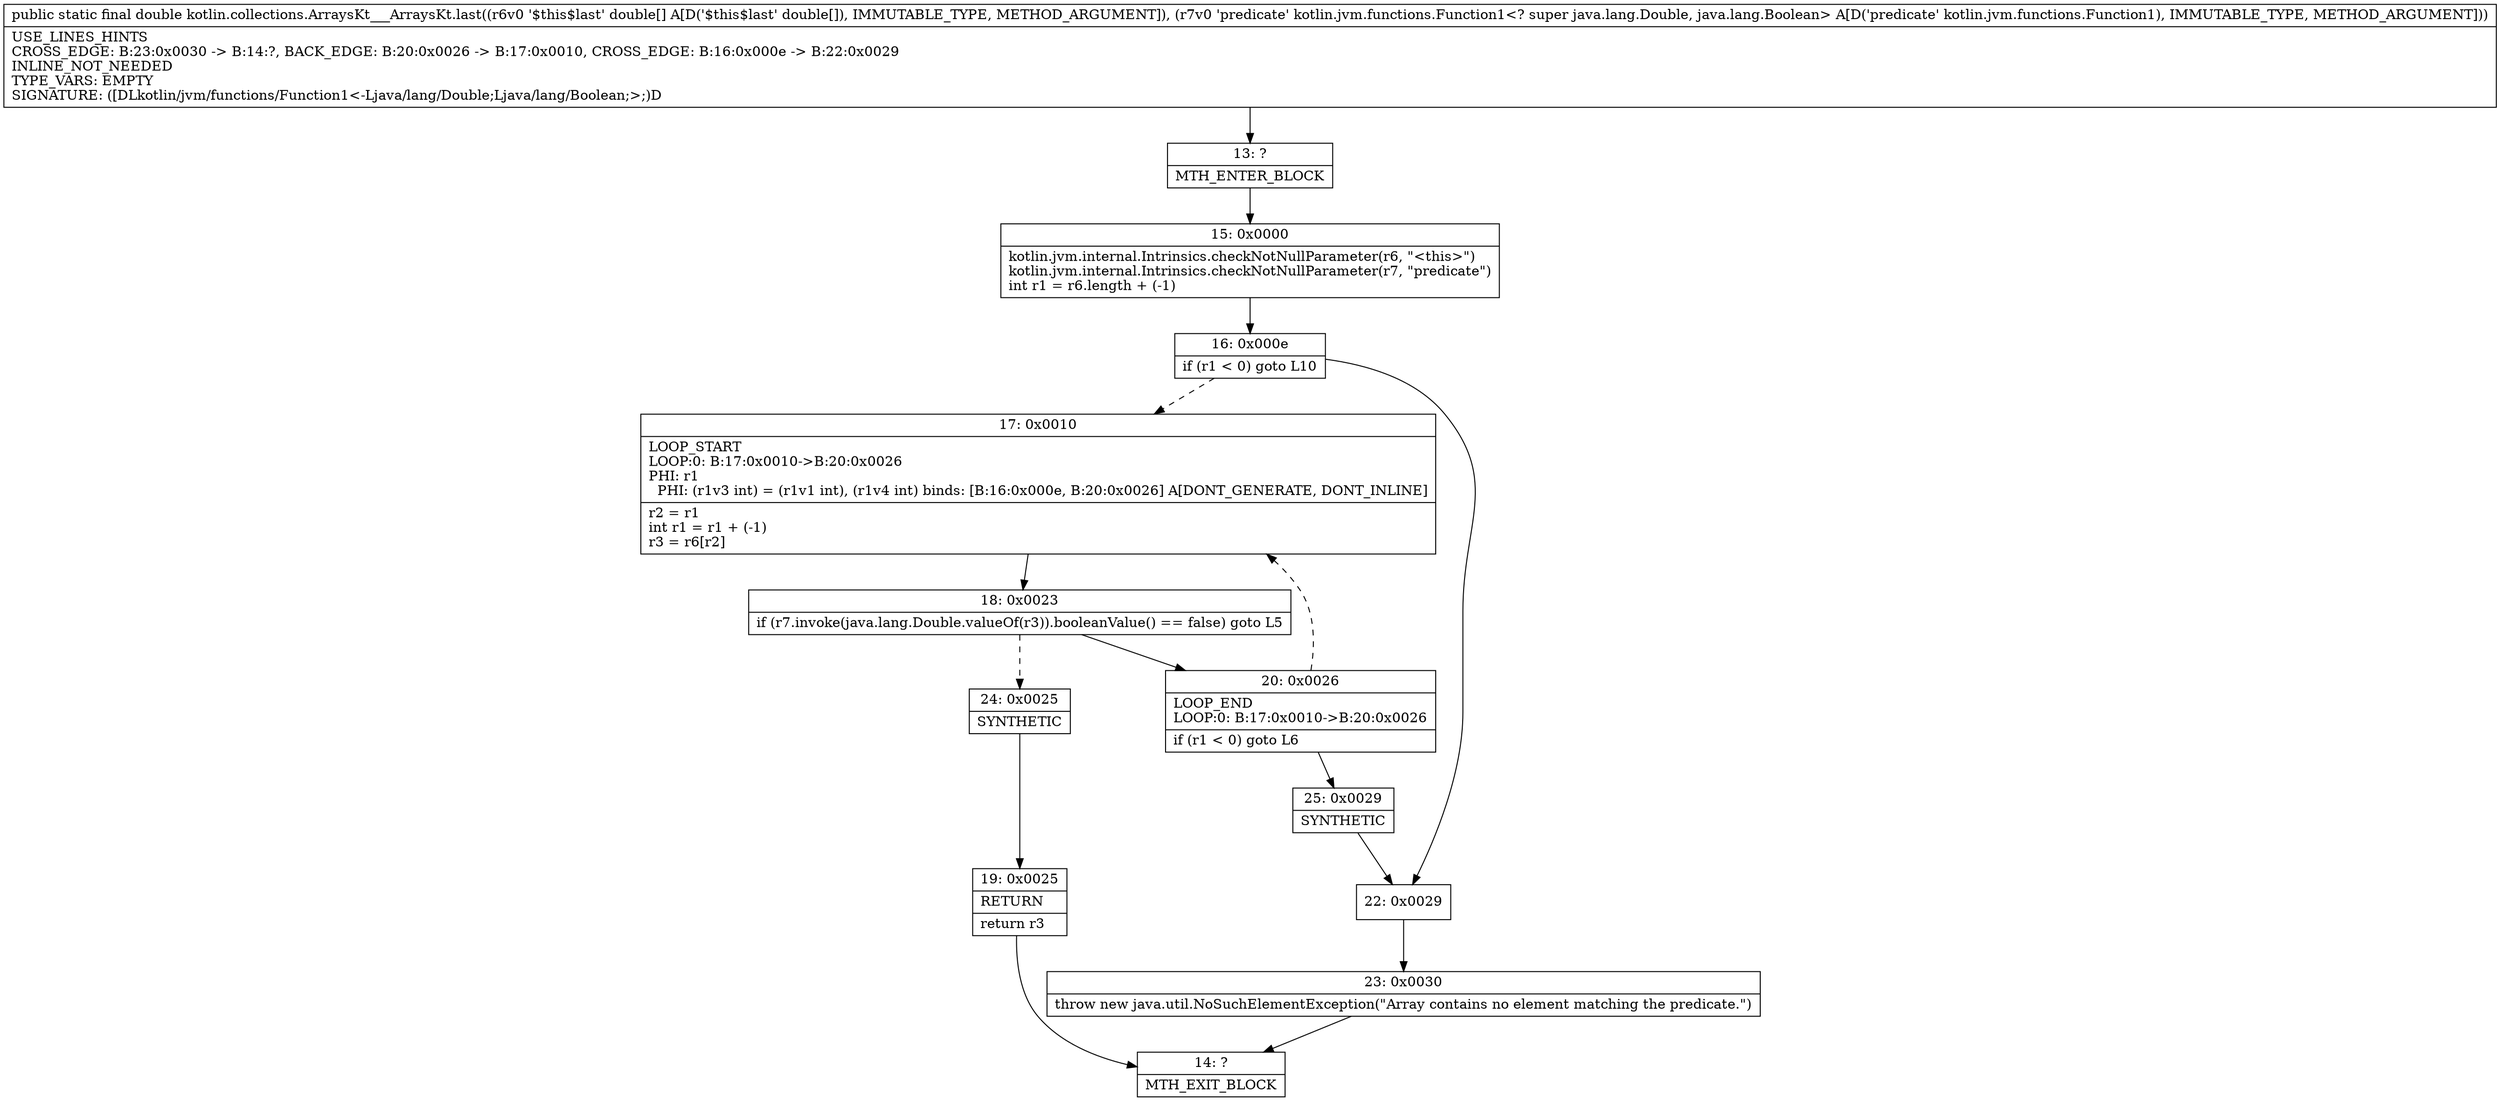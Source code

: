 digraph "CFG forkotlin.collections.ArraysKt___ArraysKt.last([DLkotlin\/jvm\/functions\/Function1;)D" {
Node_13 [shape=record,label="{13\:\ ?|MTH_ENTER_BLOCK\l}"];
Node_15 [shape=record,label="{15\:\ 0x0000|kotlin.jvm.internal.Intrinsics.checkNotNullParameter(r6, \"\<this\>\")\lkotlin.jvm.internal.Intrinsics.checkNotNullParameter(r7, \"predicate\")\lint r1 = r6.length + (\-1)\l}"];
Node_16 [shape=record,label="{16\:\ 0x000e|if (r1 \< 0) goto L10\l}"];
Node_17 [shape=record,label="{17\:\ 0x0010|LOOP_START\lLOOP:0: B:17:0x0010\-\>B:20:0x0026\lPHI: r1 \l  PHI: (r1v3 int) = (r1v1 int), (r1v4 int) binds: [B:16:0x000e, B:20:0x0026] A[DONT_GENERATE, DONT_INLINE]\l|r2 = r1\lint r1 = r1 + (\-1)\lr3 = r6[r2]\l}"];
Node_18 [shape=record,label="{18\:\ 0x0023|if (r7.invoke(java.lang.Double.valueOf(r3)).booleanValue() == false) goto L5\l}"];
Node_20 [shape=record,label="{20\:\ 0x0026|LOOP_END\lLOOP:0: B:17:0x0010\-\>B:20:0x0026\l|if (r1 \< 0) goto L6\l}"];
Node_25 [shape=record,label="{25\:\ 0x0029|SYNTHETIC\l}"];
Node_24 [shape=record,label="{24\:\ 0x0025|SYNTHETIC\l}"];
Node_19 [shape=record,label="{19\:\ 0x0025|RETURN\l|return r3\l}"];
Node_14 [shape=record,label="{14\:\ ?|MTH_EXIT_BLOCK\l}"];
Node_22 [shape=record,label="{22\:\ 0x0029}"];
Node_23 [shape=record,label="{23\:\ 0x0030|throw new java.util.NoSuchElementException(\"Array contains no element matching the predicate.\")\l}"];
MethodNode[shape=record,label="{public static final double kotlin.collections.ArraysKt___ArraysKt.last((r6v0 '$this$last' double[] A[D('$this$last' double[]), IMMUTABLE_TYPE, METHOD_ARGUMENT]), (r7v0 'predicate' kotlin.jvm.functions.Function1\<? super java.lang.Double, java.lang.Boolean\> A[D('predicate' kotlin.jvm.functions.Function1), IMMUTABLE_TYPE, METHOD_ARGUMENT]))  | USE_LINES_HINTS\lCROSS_EDGE: B:23:0x0030 \-\> B:14:?, BACK_EDGE: B:20:0x0026 \-\> B:17:0x0010, CROSS_EDGE: B:16:0x000e \-\> B:22:0x0029\lINLINE_NOT_NEEDED\lTYPE_VARS: EMPTY\lSIGNATURE: ([DLkotlin\/jvm\/functions\/Function1\<\-Ljava\/lang\/Double;Ljava\/lang\/Boolean;\>;)D\l}"];
MethodNode -> Node_13;Node_13 -> Node_15;
Node_15 -> Node_16;
Node_16 -> Node_17[style=dashed];
Node_16 -> Node_22;
Node_17 -> Node_18;
Node_18 -> Node_20;
Node_18 -> Node_24[style=dashed];
Node_20 -> Node_17[style=dashed];
Node_20 -> Node_25;
Node_25 -> Node_22;
Node_24 -> Node_19;
Node_19 -> Node_14;
Node_22 -> Node_23;
Node_23 -> Node_14;
}

